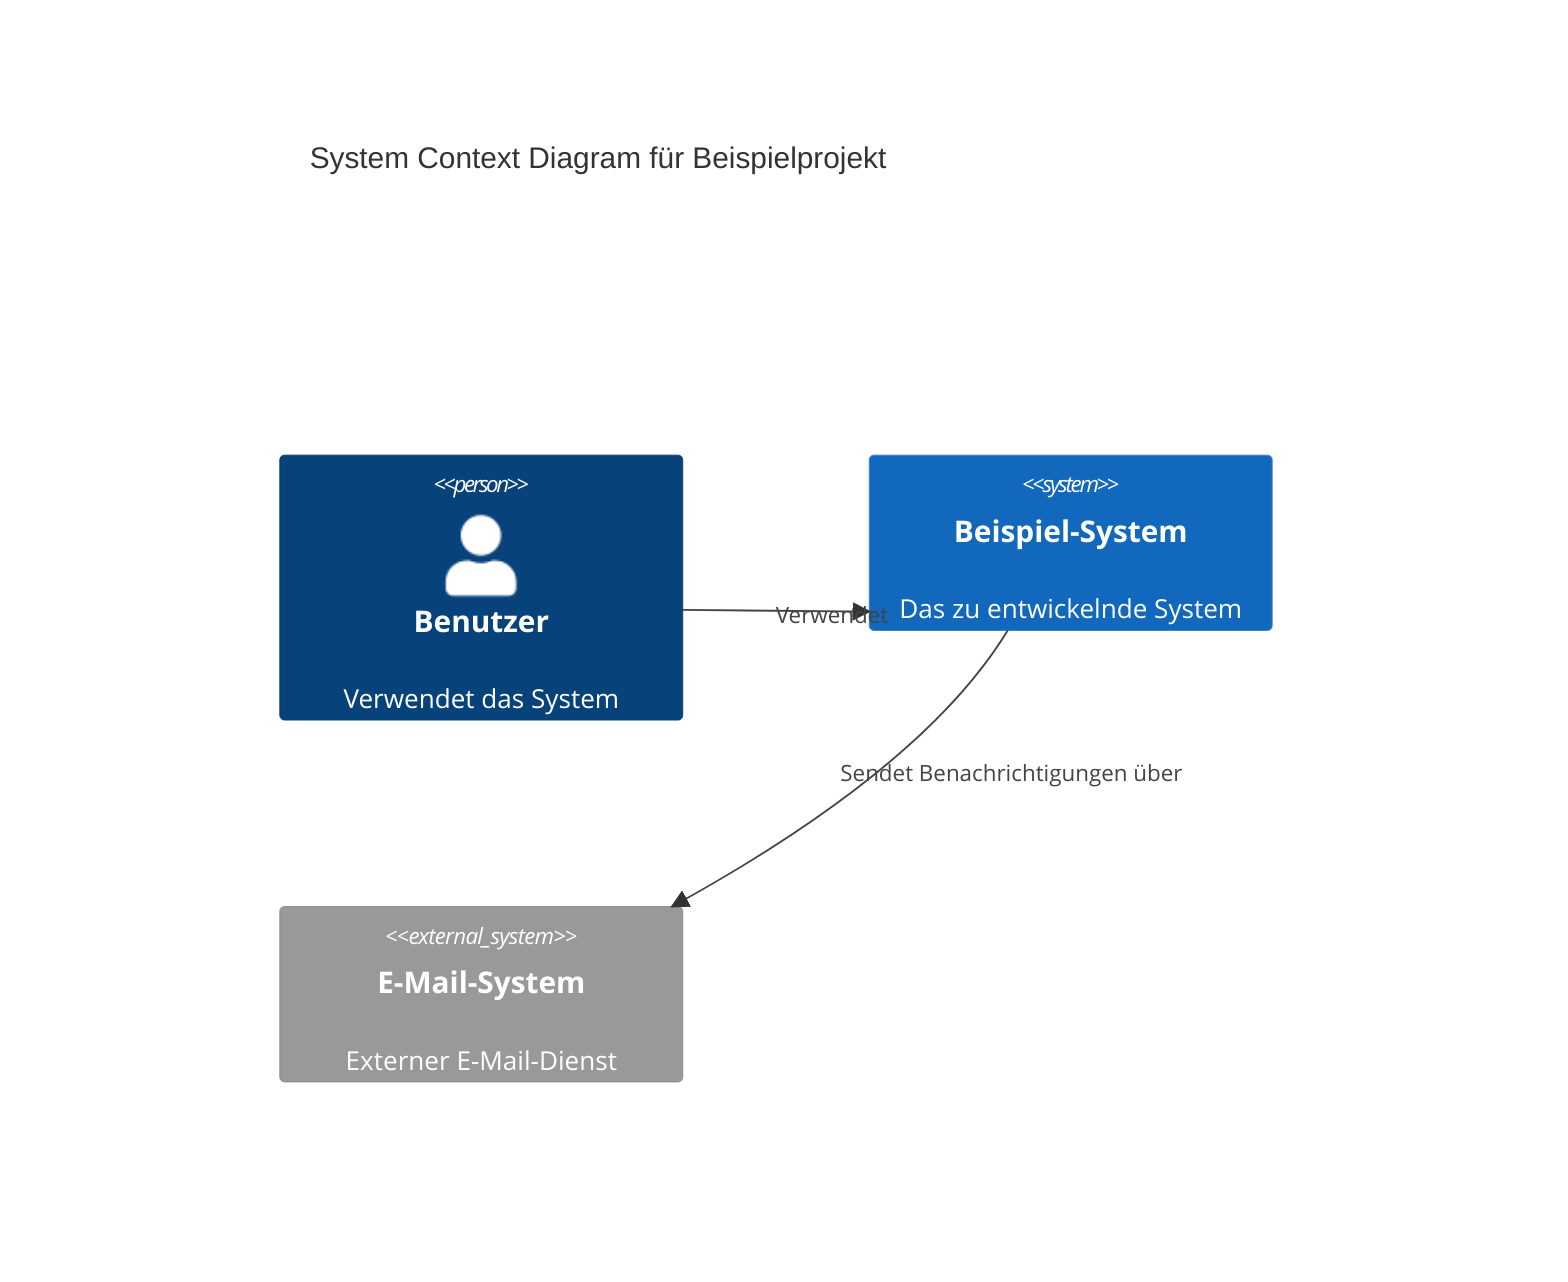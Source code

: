 C4Context
    title System Context Diagram für Beispielprojekt
    Person(user, "Benutzer", "Verwendet das System")
    System(system, "Beispiel-System", "Das zu entwickelnde System")
    System_Ext(email, "E-Mail-System", "Externer E-Mail-Dienst")

    Rel(user, system, "Verwendet")
    Rel(system, email, "Sendet Benachrichtigungen über")